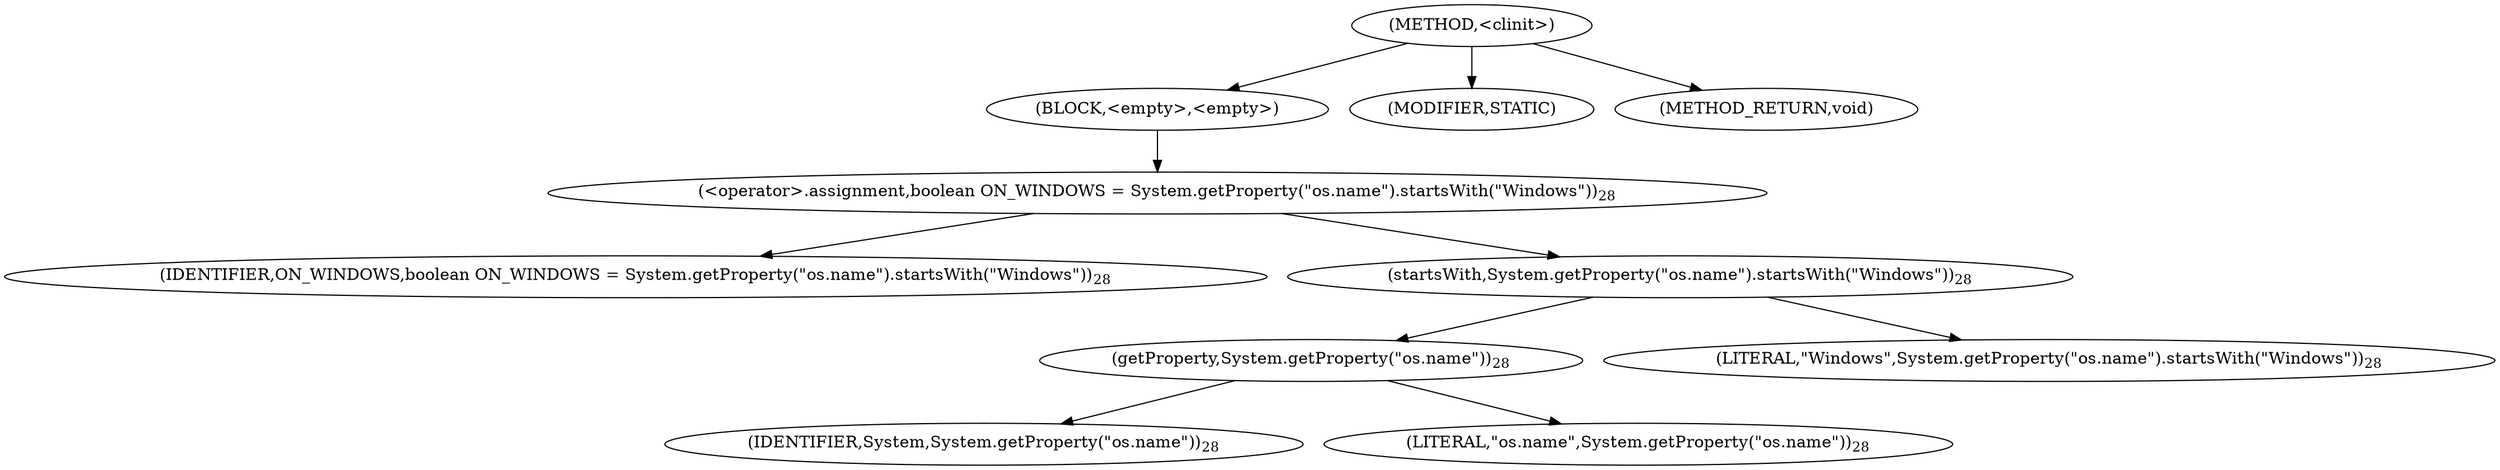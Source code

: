 digraph "&lt;clinit&gt;" {  
"194" [label = <(METHOD,&lt;clinit&gt;)> ]
"195" [label = <(BLOCK,&lt;empty&gt;,&lt;empty&gt;)> ]
"196" [label = <(&lt;operator&gt;.assignment,boolean ON_WINDOWS = System.getProperty(&quot;os.name&quot;).startsWith(&quot;Windows&quot;))<SUB>28</SUB>> ]
"197" [label = <(IDENTIFIER,ON_WINDOWS,boolean ON_WINDOWS = System.getProperty(&quot;os.name&quot;).startsWith(&quot;Windows&quot;))<SUB>28</SUB>> ]
"198" [label = <(startsWith,System.getProperty(&quot;os.name&quot;).startsWith(&quot;Windows&quot;))<SUB>28</SUB>> ]
"199" [label = <(getProperty,System.getProperty(&quot;os.name&quot;))<SUB>28</SUB>> ]
"200" [label = <(IDENTIFIER,System,System.getProperty(&quot;os.name&quot;))<SUB>28</SUB>> ]
"201" [label = <(LITERAL,&quot;os.name&quot;,System.getProperty(&quot;os.name&quot;))<SUB>28</SUB>> ]
"202" [label = <(LITERAL,&quot;Windows&quot;,System.getProperty(&quot;os.name&quot;).startsWith(&quot;Windows&quot;))<SUB>28</SUB>> ]
"203" [label = <(MODIFIER,STATIC)> ]
"204" [label = <(METHOD_RETURN,void)> ]
  "194" -> "195" 
  "194" -> "203" 
  "194" -> "204" 
  "195" -> "196" 
  "196" -> "197" 
  "196" -> "198" 
  "198" -> "199" 
  "198" -> "202" 
  "199" -> "200" 
  "199" -> "201" 
}
